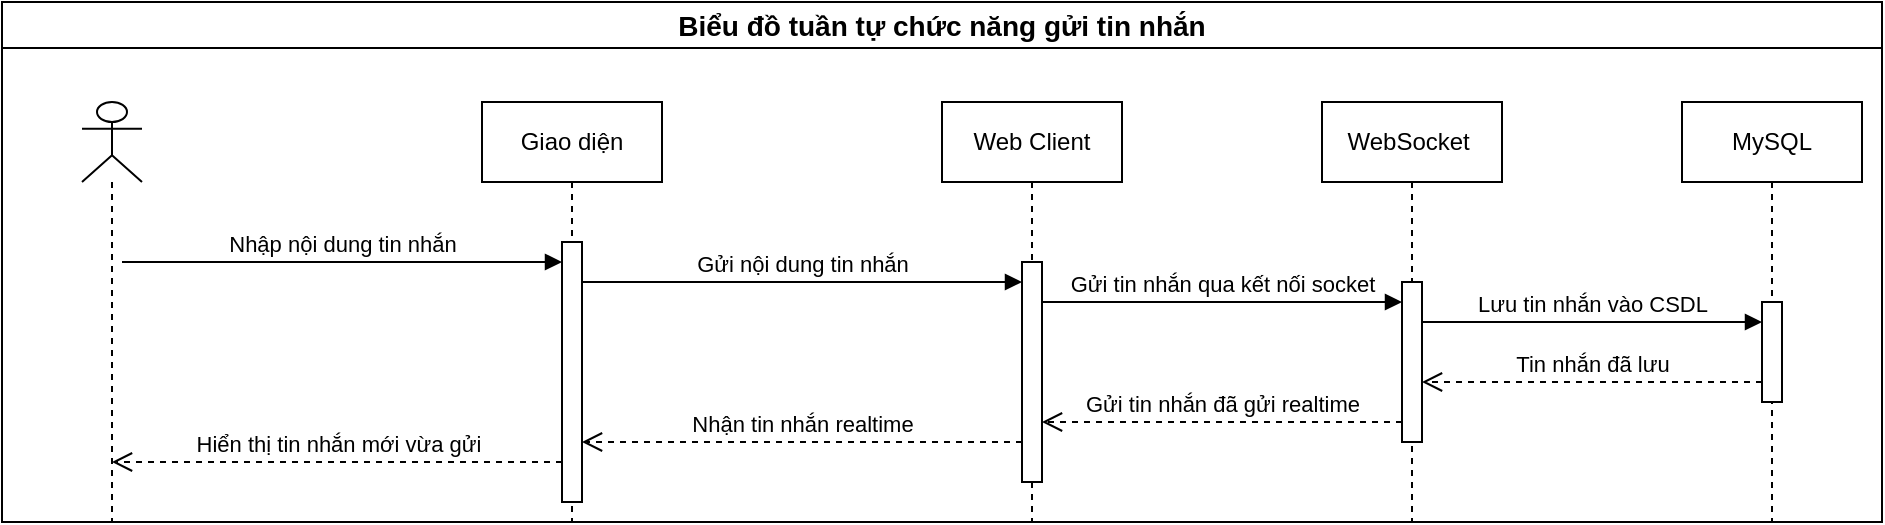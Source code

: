 <mxfile version="27.0.3">
  <diagram name="Page-1" id="gQgOG3QuQL5URK4sWG0r">
    <mxGraphModel dx="978" dy="548" grid="1" gridSize="10" guides="1" tooltips="1" connect="1" arrows="1" fold="1" page="1" pageScale="1" pageWidth="850" pageHeight="1100" math="0" shadow="0">
      <root>
        <mxCell id="0" />
        <mxCell id="1" parent="0" />
        <mxCell id="3UEoeYZ-971hLKrZ-Qwe-1" value="Biểu đồ tuần tự chức năng gửi tin nhắn" style="swimlane;whiteSpace=wrap;html=1;startSize=23;fontSize=14;" vertex="1" parent="1">
          <mxGeometry x="120" y="260" width="940" height="260" as="geometry" />
        </mxCell>
        <mxCell id="3UEoeYZ-971hLKrZ-Qwe-2" value="" style="shape=umlLifeline;perimeter=lifelinePerimeter;whiteSpace=wrap;html=1;container=1;dropTarget=0;collapsible=0;recursiveResize=0;outlineConnect=0;portConstraint=eastwest;newEdgeStyle={&quot;curved&quot;:0,&quot;rounded&quot;:0};participant=umlActor;" vertex="1" parent="3UEoeYZ-971hLKrZ-Qwe-1">
          <mxGeometry x="40" y="50" width="30" height="210" as="geometry" />
        </mxCell>
        <mxCell id="3UEoeYZ-971hLKrZ-Qwe-3" value="Giao diện" style="shape=umlLifeline;perimeter=lifelinePerimeter;whiteSpace=wrap;html=1;container=1;dropTarget=0;collapsible=0;recursiveResize=0;outlineConnect=0;portConstraint=eastwest;newEdgeStyle={&quot;curved&quot;:0,&quot;rounded&quot;:0};" vertex="1" parent="3UEoeYZ-971hLKrZ-Qwe-1">
          <mxGeometry x="240" y="50" width="90" height="210" as="geometry" />
        </mxCell>
        <mxCell id="3UEoeYZ-971hLKrZ-Qwe-4" value="" style="html=1;points=[[0,0,0,0,5],[0,1,0,0,-5],[1,0,0,0,5],[1,1,0,0,-5]];perimeter=orthogonalPerimeter;outlineConnect=0;targetShapes=umlLifeline;portConstraint=eastwest;newEdgeStyle={&quot;curved&quot;:0,&quot;rounded&quot;:0};" vertex="1" parent="3UEoeYZ-971hLKrZ-Qwe-3">
          <mxGeometry x="40" y="70" width="10" height="130" as="geometry" />
        </mxCell>
        <mxCell id="3UEoeYZ-971hLKrZ-Qwe-5" value="Web Client" style="shape=umlLifeline;perimeter=lifelinePerimeter;whiteSpace=wrap;html=1;container=1;dropTarget=0;collapsible=0;recursiveResize=0;outlineConnect=0;portConstraint=eastwest;newEdgeStyle={&quot;curved&quot;:0,&quot;rounded&quot;:0};" vertex="1" parent="3UEoeYZ-971hLKrZ-Qwe-1">
          <mxGeometry x="470" y="50" width="90" height="210" as="geometry" />
        </mxCell>
        <mxCell id="3UEoeYZ-971hLKrZ-Qwe-6" value="&lt;span style=&quot;color: rgba(0, 0, 0, 0); font-family: monospace; font-size: 0px; text-align: start;&quot;&gt;%3CmxGraphModel%3E%3Croot%3E%3CmxCell%20id%3D%220%22%2F%3E%3CmxCell%20id%3D%221%22%20parent%3D%220%22%2F%3E%3CmxCell%20id%3D%222%22%20value%3D%22G%E1%BB%8Di%20API%20t%C3%ACm%20ki%E1%BA%BFm%20d%E1%BB%AF%20li%E1%BB%87u%22%20style%3D%22html%3D1%3BverticalAlign%3Dbottom%3BendArrow%3Dblock%3Bcurved%3D0%3Brounded%3D0%3B%22%20edge%3D%221%22%20parent%3D%221%22%3E%3CmxGeometry%20width%3D%2280%22%20relative%3D%221%22%20as%3D%22geometry%22%3E%3CmxPoint%20x%3D%22360%22%20y%3D%22730%22%20as%3D%22sourcePoint%22%2F%3E%3CmxPoint%20x%3D%22580%22%20y%3D%22730%22%20as%3D%22targetPoint%22%2F%3E%3C%2FmxGeometry%3E%3C%2FmxCell%3E%3C%2Froot%3E%3C%2FmxGraphModel%3E&lt;/span&gt;" style="html=1;points=[[0,0,0,0,5],[0,1,0,0,-5],[1,0,0,0,5],[1,1,0,0,-5]];perimeter=orthogonalPerimeter;outlineConnect=0;targetShapes=umlLifeline;portConstraint=eastwest;newEdgeStyle={&quot;curved&quot;:0,&quot;rounded&quot;:0};" vertex="1" parent="3UEoeYZ-971hLKrZ-Qwe-5">
          <mxGeometry x="40" y="80" width="10" height="110" as="geometry" />
        </mxCell>
        <mxCell id="3UEoeYZ-971hLKrZ-Qwe-7" value="WebSocket&amp;nbsp;" style="shape=umlLifeline;perimeter=lifelinePerimeter;whiteSpace=wrap;html=1;container=1;dropTarget=0;collapsible=0;recursiveResize=0;outlineConnect=0;portConstraint=eastwest;newEdgeStyle={&quot;curved&quot;:0,&quot;rounded&quot;:0};" vertex="1" parent="3UEoeYZ-971hLKrZ-Qwe-1">
          <mxGeometry x="660" y="50" width="90" height="210" as="geometry" />
        </mxCell>
        <mxCell id="3UEoeYZ-971hLKrZ-Qwe-8" value="" style="html=1;points=[[0,0,0,0,5],[0,1,0,0,-5],[1,0,0,0,5],[1,1,0,0,-5]];perimeter=orthogonalPerimeter;outlineConnect=0;targetShapes=umlLifeline;portConstraint=eastwest;newEdgeStyle={&quot;curved&quot;:0,&quot;rounded&quot;:0};" vertex="1" parent="3UEoeYZ-971hLKrZ-Qwe-7">
          <mxGeometry x="40" y="90" width="10" height="80" as="geometry" />
        </mxCell>
        <mxCell id="3UEoeYZ-971hLKrZ-Qwe-9" value="Nhập nội dung tin nhắn" style="html=1;verticalAlign=bottom;endArrow=block;curved=0;rounded=0;" edge="1" parent="3UEoeYZ-971hLKrZ-Qwe-1">
          <mxGeometry width="80" relative="1" as="geometry">
            <mxPoint x="60" y="130" as="sourcePoint" />
            <mxPoint x="280" y="130" as="targetPoint" />
          </mxGeometry>
        </mxCell>
        <mxCell id="3UEoeYZ-971hLKrZ-Qwe-10" value="Gửi nội dung tin nhắn" style="html=1;verticalAlign=bottom;endArrow=block;curved=0;rounded=0;" edge="1" parent="3UEoeYZ-971hLKrZ-Qwe-1">
          <mxGeometry width="80" relative="1" as="geometry">
            <mxPoint x="290" y="140" as="sourcePoint" />
            <mxPoint x="510" y="140" as="targetPoint" />
          </mxGeometry>
        </mxCell>
        <mxCell id="3UEoeYZ-971hLKrZ-Qwe-11" value="Gửi tin nhắn qua kết nối socket" style="html=1;verticalAlign=bottom;endArrow=block;curved=0;rounded=0;" edge="1" parent="3UEoeYZ-971hLKrZ-Qwe-1" target="3UEoeYZ-971hLKrZ-Qwe-8">
          <mxGeometry width="80" relative="1" as="geometry">
            <mxPoint x="520" y="150" as="sourcePoint" />
            <mxPoint x="680" y="150" as="targetPoint" />
          </mxGeometry>
        </mxCell>
        <mxCell id="3UEoeYZ-971hLKrZ-Qwe-15" value="MySQL" style="shape=umlLifeline;perimeter=lifelinePerimeter;whiteSpace=wrap;html=1;container=1;dropTarget=0;collapsible=0;recursiveResize=0;outlineConnect=0;portConstraint=eastwest;newEdgeStyle={&quot;curved&quot;:0,&quot;rounded&quot;:0};" vertex="1" parent="3UEoeYZ-971hLKrZ-Qwe-1">
          <mxGeometry x="840" y="50" width="90" height="210" as="geometry" />
        </mxCell>
        <mxCell id="3UEoeYZ-971hLKrZ-Qwe-16" value="" style="html=1;points=[[0,0,0,0,5],[0,1,0,0,-5],[1,0,0,0,5],[1,1,0,0,-5]];perimeter=orthogonalPerimeter;outlineConnect=0;targetShapes=umlLifeline;portConstraint=eastwest;newEdgeStyle={&quot;curved&quot;:0,&quot;rounded&quot;:0};" vertex="1" parent="3UEoeYZ-971hLKrZ-Qwe-15">
          <mxGeometry x="40" y="100" width="10" height="50" as="geometry" />
        </mxCell>
        <mxCell id="3UEoeYZ-971hLKrZ-Qwe-20" value="Lưu tin nhắn vào CSDL" style="html=1;verticalAlign=bottom;endArrow=block;curved=0;rounded=0;" edge="1" parent="3UEoeYZ-971hLKrZ-Qwe-1" target="3UEoeYZ-971hLKrZ-Qwe-16">
          <mxGeometry width="80" relative="1" as="geometry">
            <mxPoint x="710" y="160" as="sourcePoint" />
            <mxPoint x="790" y="160" as="targetPoint" />
          </mxGeometry>
        </mxCell>
        <mxCell id="3UEoeYZ-971hLKrZ-Qwe-21" value="Tin nhắn đã lưu" style="html=1;verticalAlign=bottom;endArrow=open;dashed=1;endSize=8;curved=0;rounded=0;" edge="1" parent="3UEoeYZ-971hLKrZ-Qwe-1" target="3UEoeYZ-971hLKrZ-Qwe-8">
          <mxGeometry relative="1" as="geometry">
            <mxPoint x="880" y="190" as="sourcePoint" />
            <mxPoint x="800" y="190" as="targetPoint" />
          </mxGeometry>
        </mxCell>
        <mxCell id="3UEoeYZ-971hLKrZ-Qwe-23" value="Gửi tin nhắn đã gửi realtime" style="html=1;verticalAlign=bottom;endArrow=open;dashed=1;endSize=8;curved=0;rounded=0;" edge="1" parent="3UEoeYZ-971hLKrZ-Qwe-1" target="3UEoeYZ-971hLKrZ-Qwe-6">
          <mxGeometry relative="1" as="geometry">
            <mxPoint x="700" y="210" as="sourcePoint" />
            <mxPoint x="620" y="210" as="targetPoint" />
          </mxGeometry>
        </mxCell>
        <mxCell id="3UEoeYZ-971hLKrZ-Qwe-25" value="Nhận tin nhắn realtime" style="html=1;verticalAlign=bottom;endArrow=open;dashed=1;endSize=8;curved=0;rounded=0;" edge="1" parent="3UEoeYZ-971hLKrZ-Qwe-1" target="3UEoeYZ-971hLKrZ-Qwe-4">
          <mxGeometry relative="1" as="geometry">
            <mxPoint x="510" y="220" as="sourcePoint" />
            <mxPoint x="430" y="220" as="targetPoint" />
          </mxGeometry>
        </mxCell>
        <mxCell id="3UEoeYZ-971hLKrZ-Qwe-26" value="Hiển thị tin nhắn mới vừa gửi" style="html=1;verticalAlign=bottom;endArrow=open;dashed=1;endSize=8;curved=0;rounded=0;" edge="1" parent="3UEoeYZ-971hLKrZ-Qwe-1" target="3UEoeYZ-971hLKrZ-Qwe-2">
          <mxGeometry relative="1" as="geometry">
            <mxPoint x="280" y="230" as="sourcePoint" />
            <mxPoint x="200" y="230" as="targetPoint" />
          </mxGeometry>
        </mxCell>
      </root>
    </mxGraphModel>
  </diagram>
</mxfile>
